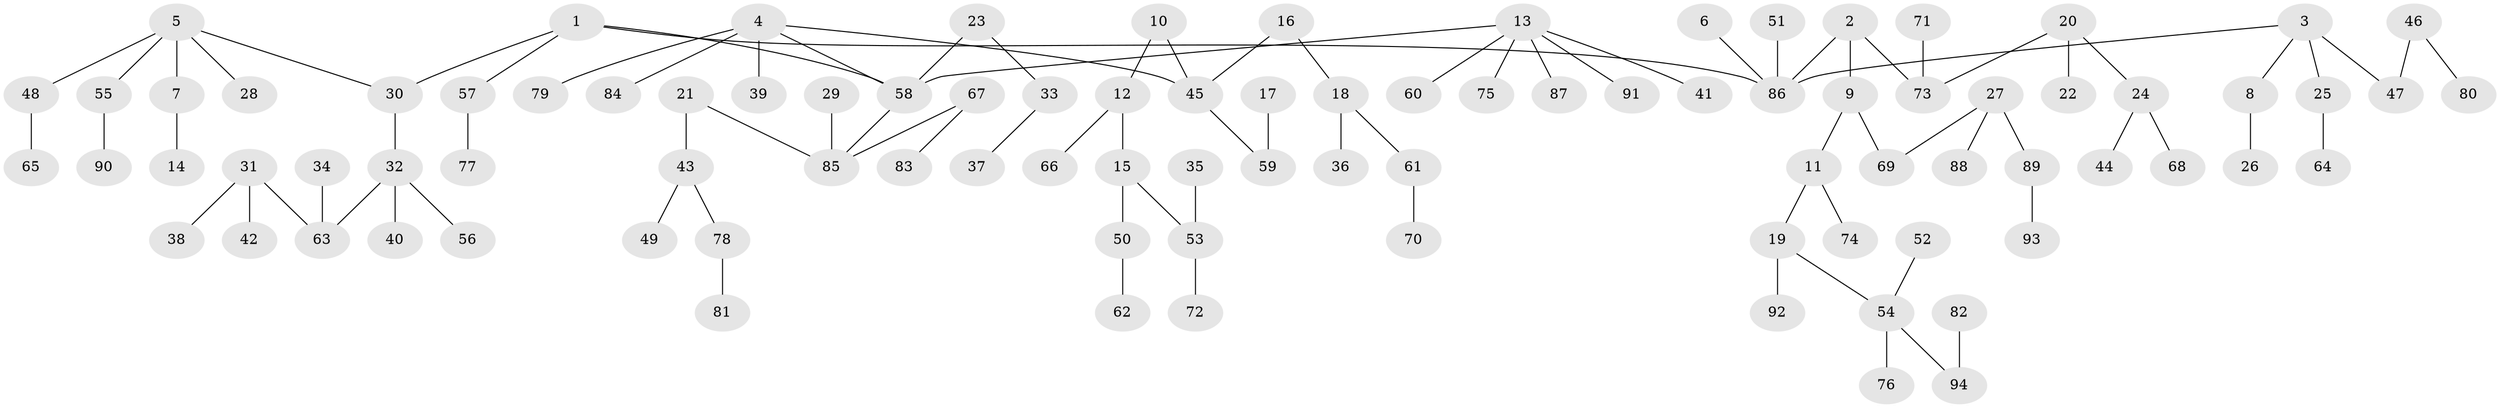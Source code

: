 // original degree distribution, {4: 0.05970149253731343, 6: 0.022388059701492536, 3: 0.16417910447761194, 5: 0.04477611940298507, 2: 0.1865671641791045, 1: 0.5223880597014925}
// Generated by graph-tools (version 1.1) at 2025/37/03/04/25 23:37:19]
// undirected, 94 vertices, 93 edges
graph export_dot {
  node [color=gray90,style=filled];
  1;
  2;
  3;
  4;
  5;
  6;
  7;
  8;
  9;
  10;
  11;
  12;
  13;
  14;
  15;
  16;
  17;
  18;
  19;
  20;
  21;
  22;
  23;
  24;
  25;
  26;
  27;
  28;
  29;
  30;
  31;
  32;
  33;
  34;
  35;
  36;
  37;
  38;
  39;
  40;
  41;
  42;
  43;
  44;
  45;
  46;
  47;
  48;
  49;
  50;
  51;
  52;
  53;
  54;
  55;
  56;
  57;
  58;
  59;
  60;
  61;
  62;
  63;
  64;
  65;
  66;
  67;
  68;
  69;
  70;
  71;
  72;
  73;
  74;
  75;
  76;
  77;
  78;
  79;
  80;
  81;
  82;
  83;
  84;
  85;
  86;
  87;
  88;
  89;
  90;
  91;
  92;
  93;
  94;
  1 -- 30 [weight=1.0];
  1 -- 57 [weight=1.0];
  1 -- 58 [weight=1.0];
  1 -- 86 [weight=1.0];
  2 -- 9 [weight=1.0];
  2 -- 73 [weight=1.0];
  2 -- 86 [weight=1.0];
  3 -- 8 [weight=1.0];
  3 -- 25 [weight=1.0];
  3 -- 47 [weight=1.0];
  3 -- 86 [weight=1.0];
  4 -- 39 [weight=1.0];
  4 -- 45 [weight=1.0];
  4 -- 58 [weight=1.0];
  4 -- 79 [weight=1.0];
  4 -- 84 [weight=1.0];
  5 -- 7 [weight=1.0];
  5 -- 28 [weight=1.0];
  5 -- 30 [weight=1.0];
  5 -- 48 [weight=1.0];
  5 -- 55 [weight=1.0];
  6 -- 86 [weight=1.0];
  7 -- 14 [weight=1.0];
  8 -- 26 [weight=1.0];
  9 -- 11 [weight=1.0];
  9 -- 69 [weight=1.0];
  10 -- 12 [weight=1.0];
  10 -- 45 [weight=1.0];
  11 -- 19 [weight=1.0];
  11 -- 74 [weight=1.0];
  12 -- 15 [weight=1.0];
  12 -- 66 [weight=1.0];
  13 -- 41 [weight=1.0];
  13 -- 58 [weight=1.0];
  13 -- 60 [weight=1.0];
  13 -- 75 [weight=1.0];
  13 -- 87 [weight=1.0];
  13 -- 91 [weight=1.0];
  15 -- 50 [weight=1.0];
  15 -- 53 [weight=1.0];
  16 -- 18 [weight=1.0];
  16 -- 45 [weight=1.0];
  17 -- 59 [weight=1.0];
  18 -- 36 [weight=1.0];
  18 -- 61 [weight=1.0];
  19 -- 54 [weight=1.0];
  19 -- 92 [weight=1.0];
  20 -- 22 [weight=1.0];
  20 -- 24 [weight=1.0];
  20 -- 73 [weight=1.0];
  21 -- 43 [weight=1.0];
  21 -- 85 [weight=1.0];
  23 -- 33 [weight=1.0];
  23 -- 58 [weight=1.0];
  24 -- 44 [weight=1.0];
  24 -- 68 [weight=1.0];
  25 -- 64 [weight=1.0];
  27 -- 69 [weight=1.0];
  27 -- 88 [weight=1.0];
  27 -- 89 [weight=1.0];
  29 -- 85 [weight=1.0];
  30 -- 32 [weight=1.0];
  31 -- 38 [weight=1.0];
  31 -- 42 [weight=1.0];
  31 -- 63 [weight=1.0];
  32 -- 40 [weight=1.0];
  32 -- 56 [weight=1.0];
  32 -- 63 [weight=1.0];
  33 -- 37 [weight=1.0];
  34 -- 63 [weight=1.0];
  35 -- 53 [weight=1.0];
  43 -- 49 [weight=1.0];
  43 -- 78 [weight=1.0];
  45 -- 59 [weight=1.0];
  46 -- 47 [weight=1.0];
  46 -- 80 [weight=1.0];
  48 -- 65 [weight=1.0];
  50 -- 62 [weight=1.0];
  51 -- 86 [weight=1.0];
  52 -- 54 [weight=1.0];
  53 -- 72 [weight=1.0];
  54 -- 76 [weight=1.0];
  54 -- 94 [weight=1.0];
  55 -- 90 [weight=1.0];
  57 -- 77 [weight=1.0];
  58 -- 85 [weight=1.0];
  61 -- 70 [weight=1.0];
  67 -- 83 [weight=1.0];
  67 -- 85 [weight=1.0];
  71 -- 73 [weight=1.0];
  78 -- 81 [weight=1.0];
  82 -- 94 [weight=1.0];
  89 -- 93 [weight=1.0];
}
